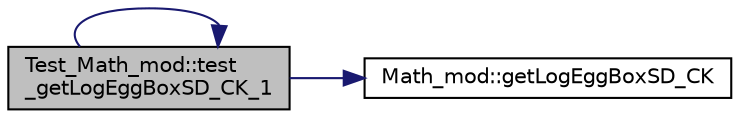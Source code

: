 digraph "Test_Math_mod::test_getLogEggBoxSD_CK_1"
{
 // LATEX_PDF_SIZE
  edge [fontname="Helvetica",fontsize="10",labelfontname="Helvetica",labelfontsize="10"];
  node [fontname="Helvetica",fontsize="10",shape=record];
  rankdir="LR";
  Node1 [label="Test_Math_mod::test\l_getLogEggBoxSD_CK_1",height=0.2,width=0.4,color="black", fillcolor="grey75", style="filled", fontcolor="black",tooltip=" "];
  Node1 -> Node2 [color="midnightblue",fontsize="10",style="solid",fontname="Helvetica"];
  Node2 [label="Math_mod::getLogEggBoxSD_CK",height=0.2,width=0.4,color="black", fillcolor="white", style="filled",URL="$namespaceMath__mod.html#aeaf16d563dfc7382b4a5f84d7e3d65f6",tooltip="Return the logarithm of the egg-box probability density function in one dimension,..."];
  Node1 -> Node1 [color="midnightblue",fontsize="10",style="solid",fontname="Helvetica"];
}
